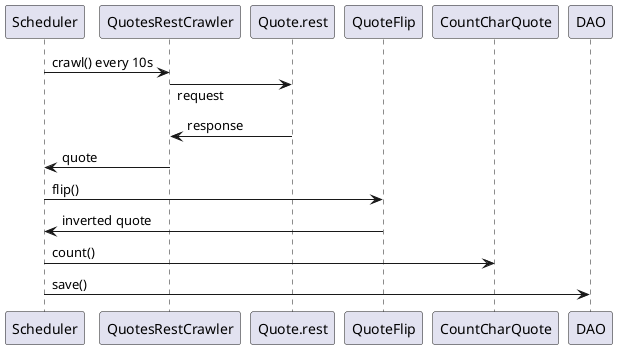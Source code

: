 @startuml

skinparam responseMessageBelowArrow true

Scheduler -> QuotesRestCrawler : crawl() every 10s
Quote.rest <- QuotesRestCrawler : request
Quote.rest -> QuotesRestCrawler : response
QuotesRestCrawler -> Scheduler : quote
Scheduler -> QuoteFlip : flip()
QuoteFlip -> Scheduler : inverted quote
Scheduler -> CountCharQuote : count()
Scheduler -> DAO : save()
@enduml

@startuml
Main -> SendQuote : send()
SendQuote -> DAO
DAO -> SendQuote : count, inverted quote
SendQuote -> http : count, inverted quote
@enduml